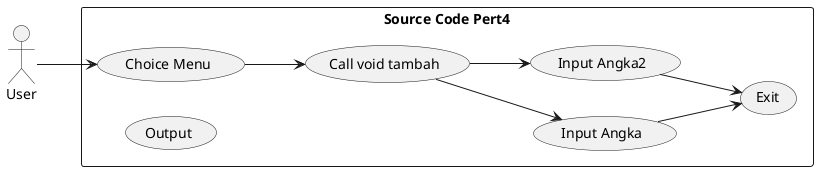 @startuml Pert5

left to right direction

actor User as "User"

rectangle "Source Code Pert4" {
    usecase "Input Angka" as input
    usecase "Choice Menu" as menu
    usecase "Call void tambah" as tambah
    usecase "Input Angka2" as input2
    usecase "Output" as output
    usecase "Exit" as exit
}

User --> menu
menu --> tambah
tambah --> input
tambah --> input2
input --> exit
input2 --> exit

@enduml